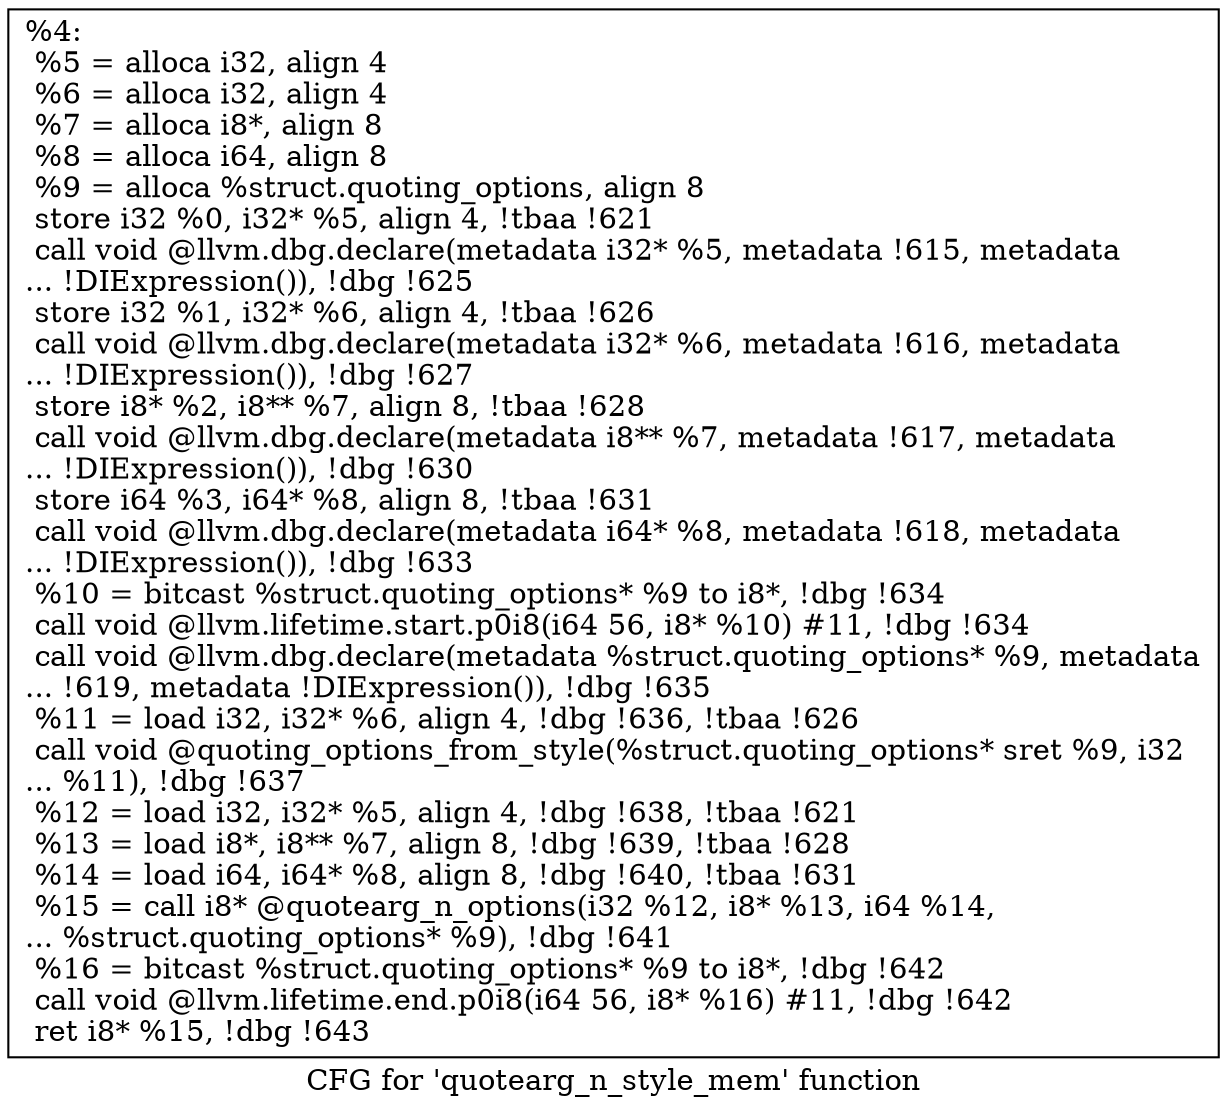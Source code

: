 digraph "CFG for 'quotearg_n_style_mem' function" {
	label="CFG for 'quotearg_n_style_mem' function";

	Node0x14aff60 [shape=record,label="{%4:\l  %5 = alloca i32, align 4\l  %6 = alloca i32, align 4\l  %7 = alloca i8*, align 8\l  %8 = alloca i64, align 8\l  %9 = alloca %struct.quoting_options, align 8\l  store i32 %0, i32* %5, align 4, !tbaa !621\l  call void @llvm.dbg.declare(metadata i32* %5, metadata !615, metadata\l... !DIExpression()), !dbg !625\l  store i32 %1, i32* %6, align 4, !tbaa !626\l  call void @llvm.dbg.declare(metadata i32* %6, metadata !616, metadata\l... !DIExpression()), !dbg !627\l  store i8* %2, i8** %7, align 8, !tbaa !628\l  call void @llvm.dbg.declare(metadata i8** %7, metadata !617, metadata\l... !DIExpression()), !dbg !630\l  store i64 %3, i64* %8, align 8, !tbaa !631\l  call void @llvm.dbg.declare(metadata i64* %8, metadata !618, metadata\l... !DIExpression()), !dbg !633\l  %10 = bitcast %struct.quoting_options* %9 to i8*, !dbg !634\l  call void @llvm.lifetime.start.p0i8(i64 56, i8* %10) #11, !dbg !634\l  call void @llvm.dbg.declare(metadata %struct.quoting_options* %9, metadata\l... !619, metadata !DIExpression()), !dbg !635\l  %11 = load i32, i32* %6, align 4, !dbg !636, !tbaa !626\l  call void @quoting_options_from_style(%struct.quoting_options* sret %9, i32\l... %11), !dbg !637\l  %12 = load i32, i32* %5, align 4, !dbg !638, !tbaa !621\l  %13 = load i8*, i8** %7, align 8, !dbg !639, !tbaa !628\l  %14 = load i64, i64* %8, align 8, !dbg !640, !tbaa !631\l  %15 = call i8* @quotearg_n_options(i32 %12, i8* %13, i64 %14,\l... %struct.quoting_options* %9), !dbg !641\l  %16 = bitcast %struct.quoting_options* %9 to i8*, !dbg !642\l  call void @llvm.lifetime.end.p0i8(i64 56, i8* %16) #11, !dbg !642\l  ret i8* %15, !dbg !643\l}"];
}
